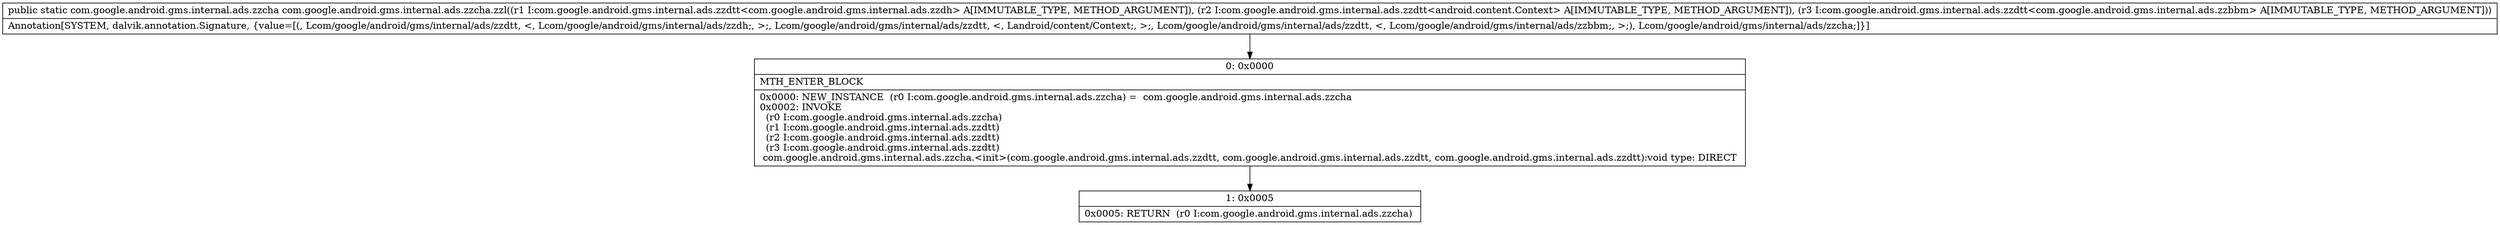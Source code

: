 digraph "CFG forcom.google.android.gms.internal.ads.zzcha.zzl(Lcom\/google\/android\/gms\/internal\/ads\/zzdtt;Lcom\/google\/android\/gms\/internal\/ads\/zzdtt;Lcom\/google\/android\/gms\/internal\/ads\/zzdtt;)Lcom\/google\/android\/gms\/internal\/ads\/zzcha;" {
Node_0 [shape=record,label="{0\:\ 0x0000|MTH_ENTER_BLOCK\l|0x0000: NEW_INSTANCE  (r0 I:com.google.android.gms.internal.ads.zzcha) =  com.google.android.gms.internal.ads.zzcha \l0x0002: INVOKE  \l  (r0 I:com.google.android.gms.internal.ads.zzcha)\l  (r1 I:com.google.android.gms.internal.ads.zzdtt)\l  (r2 I:com.google.android.gms.internal.ads.zzdtt)\l  (r3 I:com.google.android.gms.internal.ads.zzdtt)\l com.google.android.gms.internal.ads.zzcha.\<init\>(com.google.android.gms.internal.ads.zzdtt, com.google.android.gms.internal.ads.zzdtt, com.google.android.gms.internal.ads.zzdtt):void type: DIRECT \l}"];
Node_1 [shape=record,label="{1\:\ 0x0005|0x0005: RETURN  (r0 I:com.google.android.gms.internal.ads.zzcha) \l}"];
MethodNode[shape=record,label="{public static com.google.android.gms.internal.ads.zzcha com.google.android.gms.internal.ads.zzcha.zzl((r1 I:com.google.android.gms.internal.ads.zzdtt\<com.google.android.gms.internal.ads.zzdh\> A[IMMUTABLE_TYPE, METHOD_ARGUMENT]), (r2 I:com.google.android.gms.internal.ads.zzdtt\<android.content.Context\> A[IMMUTABLE_TYPE, METHOD_ARGUMENT]), (r3 I:com.google.android.gms.internal.ads.zzdtt\<com.google.android.gms.internal.ads.zzbbm\> A[IMMUTABLE_TYPE, METHOD_ARGUMENT]))  | Annotation[SYSTEM, dalvik.annotation.Signature, \{value=[(, Lcom\/google\/android\/gms\/internal\/ads\/zzdtt, \<, Lcom\/google\/android\/gms\/internal\/ads\/zzdh;, \>;, Lcom\/google\/android\/gms\/internal\/ads\/zzdtt, \<, Landroid\/content\/Context;, \>;, Lcom\/google\/android\/gms\/internal\/ads\/zzdtt, \<, Lcom\/google\/android\/gms\/internal\/ads\/zzbbm;, \>;), Lcom\/google\/android\/gms\/internal\/ads\/zzcha;]\}]\l}"];
MethodNode -> Node_0;
Node_0 -> Node_1;
}


